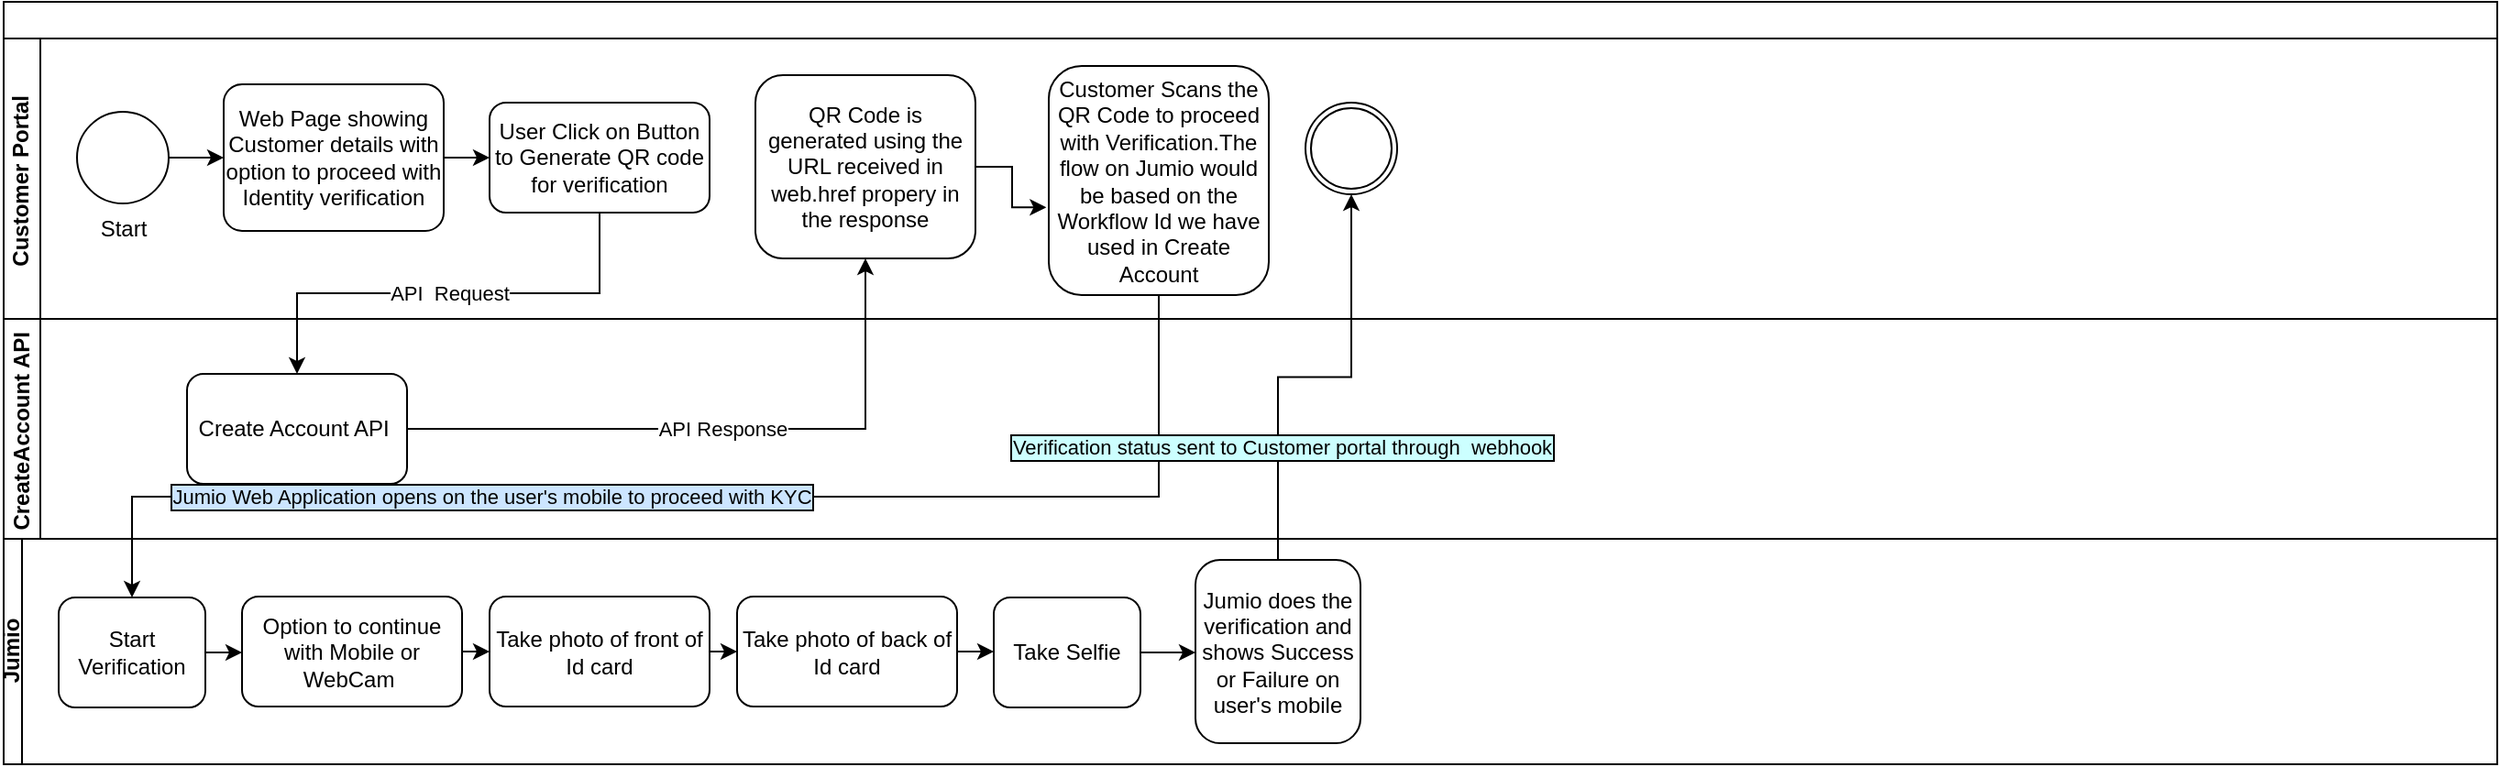 <mxfile version="18.2.0" type="github" pages="2">
  <diagram id="0DOfvKG8S6cneYVyOeUs" name="Page-1">
    <mxGraphModel dx="782" dy="1568" grid="1" gridSize="10" guides="1" tooltips="1" connect="1" arrows="1" fold="1" page="1" pageScale="1" pageWidth="850" pageHeight="1100" math="0" shadow="0">
      <root>
        <mxCell id="0" />
        <mxCell id="1" parent="0" />
        <mxCell id="fhNnG0l1kMqkZGUSGfYO-2" value="" style="swimlane;html=1;childLayout=stackLayout;resizeParent=1;resizeParentMax=0;horizontal=1;startSize=20;horizontalStack=0;" vertex="1" parent="1">
          <mxGeometry x="40" y="-60" width="1360" height="416" as="geometry" />
        </mxCell>
        <mxCell id="fhNnG0l1kMqkZGUSGfYO-3" value="Customer Portal&amp;nbsp;" style="swimlane;html=1;startSize=20;horizontal=0;" vertex="1" parent="fhNnG0l1kMqkZGUSGfYO-2">
          <mxGeometry y="20" width="1360" height="153" as="geometry" />
        </mxCell>
        <mxCell id="fhNnG0l1kMqkZGUSGfYO-18" style="edgeStyle=orthogonalEdgeStyle;rounded=0;orthogonalLoop=1;jettySize=auto;html=1;exitX=1;exitY=0.5;exitDx=0;exitDy=0;exitPerimeter=0;entryX=0;entryY=0.5;entryDx=0;entryDy=0;" edge="1" parent="fhNnG0l1kMqkZGUSGfYO-3" source="fhNnG0l1kMqkZGUSGfYO-9" target="fhNnG0l1kMqkZGUSGfYO-16">
          <mxGeometry relative="1" as="geometry" />
        </mxCell>
        <mxCell id="fhNnG0l1kMqkZGUSGfYO-9" value="Web Page showing Customer details with option to proceed with Identity verification" style="points=[[0.25,0,0],[0.5,0,0],[0.75,0,0],[1,0.25,0],[1,0.5,0],[1,0.75,0],[0.75,1,0],[0.5,1,0],[0.25,1,0],[0,0.75,0],[0,0.5,0],[0,0.25,0]];shape=mxgraph.bpmn.task;whiteSpace=wrap;rectStyle=rounded;size=10;taskMarker=abstract;" vertex="1" parent="fhNnG0l1kMqkZGUSGfYO-3">
          <mxGeometry x="120" y="25" width="120" height="80" as="geometry" />
        </mxCell>
        <mxCell id="fhNnG0l1kMqkZGUSGfYO-17" style="edgeStyle=orthogonalEdgeStyle;rounded=0;orthogonalLoop=1;jettySize=auto;html=1;exitX=1;exitY=0.5;exitDx=0;exitDy=0;exitPerimeter=0;entryX=0;entryY=0.5;entryDx=0;entryDy=0;entryPerimeter=0;" edge="1" parent="fhNnG0l1kMqkZGUSGfYO-3" source="fhNnG0l1kMqkZGUSGfYO-10" target="fhNnG0l1kMqkZGUSGfYO-9">
          <mxGeometry relative="1" as="geometry" />
        </mxCell>
        <mxCell id="fhNnG0l1kMqkZGUSGfYO-10" value="Start" style="points=[[0.145,0.145,0],[0.5,0,0],[0.855,0.145,0],[1,0.5,0],[0.855,0.855,0],[0.5,1,0],[0.145,0.855,0],[0,0.5,0]];shape=mxgraph.bpmn.event;html=1;verticalLabelPosition=bottom;labelBackgroundColor=#ffffff;verticalAlign=top;align=center;perimeter=ellipsePerimeter;outlineConnect=0;aspect=fixed;outline=standard;symbol=general;" vertex="1" parent="fhNnG0l1kMqkZGUSGfYO-3">
          <mxGeometry x="40" y="40" width="50" height="50" as="geometry" />
        </mxCell>
        <mxCell id="fhNnG0l1kMqkZGUSGfYO-16" value="User Click on Button to Generate QR code for verification" style="rounded=1;whiteSpace=wrap;html=1;" vertex="1" parent="fhNnG0l1kMqkZGUSGfYO-3">
          <mxGeometry x="265" y="35" width="120" height="60" as="geometry" />
        </mxCell>
        <mxCell id="fhNnG0l1kMqkZGUSGfYO-25" style="edgeStyle=orthogonalEdgeStyle;rounded=0;orthogonalLoop=1;jettySize=auto;html=1;entryX=-0.011;entryY=0.617;entryDx=0;entryDy=0;entryPerimeter=0;" edge="1" parent="fhNnG0l1kMqkZGUSGfYO-3" source="fhNnG0l1kMqkZGUSGfYO-21" target="fhNnG0l1kMqkZGUSGfYO-24">
          <mxGeometry relative="1" as="geometry" />
        </mxCell>
        <mxCell id="fhNnG0l1kMqkZGUSGfYO-21" value="QR Code is generated using the URL received in web.href propery in the response" style="rounded=1;whiteSpace=wrap;html=1;" vertex="1" parent="fhNnG0l1kMqkZGUSGfYO-3">
          <mxGeometry x="410" y="20" width="120" height="100" as="geometry" />
        </mxCell>
        <mxCell id="fhNnG0l1kMqkZGUSGfYO-24" value="Customer Scans the QR Code to proceed with Verification.The flow on Jumio would be based on the Workflow Id we have used in Create Account" style="rounded=1;whiteSpace=wrap;html=1;" vertex="1" parent="fhNnG0l1kMqkZGUSGfYO-3">
          <mxGeometry x="570" y="15" width="120" height="125" as="geometry" />
        </mxCell>
        <mxCell id="gWAt_un25VGyhn6LpvHq-3" value="" style="points=[[0.145,0.145,0],[0.5,0,0],[0.855,0.145,0],[1,0.5,0],[0.855,0.855,0],[0.5,1,0],[0.145,0.855,0],[0,0.5,0]];shape=mxgraph.bpmn.event;html=1;verticalLabelPosition=bottom;labelBackgroundColor=#ffffff;verticalAlign=top;align=center;perimeter=ellipsePerimeter;outlineConnect=0;aspect=fixed;outline=throwing;symbol=general;" vertex="1" parent="fhNnG0l1kMqkZGUSGfYO-3">
          <mxGeometry x="710" y="35" width="50" height="50" as="geometry" />
        </mxCell>
        <mxCell id="fhNnG0l1kMqkZGUSGfYO-4" value="CreateAccount API&amp;nbsp;" style="swimlane;html=1;startSize=20;horizontal=0;" vertex="1" parent="fhNnG0l1kMqkZGUSGfYO-2">
          <mxGeometry y="173" width="1360" height="120" as="geometry" />
        </mxCell>
        <mxCell id="fhNnG0l1kMqkZGUSGfYO-19" value="Create Account API&amp;nbsp;" style="rounded=1;whiteSpace=wrap;html=1;" vertex="1" parent="fhNnG0l1kMqkZGUSGfYO-4">
          <mxGeometry x="100" y="30" width="120" height="60" as="geometry" />
        </mxCell>
        <mxCell id="fhNnG0l1kMqkZGUSGfYO-20" value="API&amp;nbsp; Request" style="edgeStyle=orthogonalEdgeStyle;rounded=0;orthogonalLoop=1;jettySize=auto;html=1;exitX=0.5;exitY=1;exitDx=0;exitDy=0;entryX=0.5;entryY=0;entryDx=0;entryDy=0;" edge="1" parent="fhNnG0l1kMqkZGUSGfYO-2" source="fhNnG0l1kMqkZGUSGfYO-16" target="fhNnG0l1kMqkZGUSGfYO-19">
          <mxGeometry relative="1" as="geometry" />
        </mxCell>
        <mxCell id="fhNnG0l1kMqkZGUSGfYO-22" value="API Response" style="edgeStyle=orthogonalEdgeStyle;rounded=0;orthogonalLoop=1;jettySize=auto;html=1;exitX=1;exitY=0.5;exitDx=0;exitDy=0;entryX=0.5;entryY=1;entryDx=0;entryDy=0;" edge="1" parent="fhNnG0l1kMqkZGUSGfYO-2" source="fhNnG0l1kMqkZGUSGfYO-19" target="fhNnG0l1kMqkZGUSGfYO-21">
          <mxGeometry relative="1" as="geometry" />
        </mxCell>
        <mxCell id="fhNnG0l1kMqkZGUSGfYO-37" style="edgeStyle=orthogonalEdgeStyle;rounded=0;orthogonalLoop=1;jettySize=auto;html=1;exitX=0.5;exitY=1;exitDx=0;exitDy=0;entryX=0.5;entryY=0;entryDx=0;entryDy=0;" edge="1" parent="fhNnG0l1kMqkZGUSGfYO-2" source="fhNnG0l1kMqkZGUSGfYO-24" target="fhNnG0l1kMqkZGUSGfYO-27">
          <mxGeometry relative="1" as="geometry">
            <mxPoint x="60" y="280" as="targetPoint" />
            <Array as="points">
              <mxPoint x="630" y="270" />
              <mxPoint x="70" y="270" />
            </Array>
          </mxGeometry>
        </mxCell>
        <mxCell id="fhNnG0l1kMqkZGUSGfYO-43" value="Jumio Web Application opens on the user&#39;s mobile to proceed with KYC" style="edgeLabel;html=1;align=center;verticalAlign=middle;resizable=0;points=[];labelBackgroundColor=#CCE5FF;labelBorderColor=default;" vertex="1" connectable="0" parent="fhNnG0l1kMqkZGUSGfYO-37">
          <mxGeometry x="0.308" relative="1" as="geometry">
            <mxPoint as="offset" />
          </mxGeometry>
        </mxCell>
        <mxCell id="fhNnG0l1kMqkZGUSGfYO-5" value="Jumio" style="swimlane;html=1;startSize=10;horizontal=0;" vertex="1" parent="fhNnG0l1kMqkZGUSGfYO-2">
          <mxGeometry y="293" width="1360" height="123" as="geometry">
            <mxRectangle y="293" width="722" height="20" as="alternateBounds" />
          </mxGeometry>
        </mxCell>
        <mxCell id="fhNnG0l1kMqkZGUSGfYO-33" style="edgeStyle=orthogonalEdgeStyle;rounded=0;orthogonalLoop=1;jettySize=auto;html=1;exitX=1;exitY=0.5;exitDx=0;exitDy=0;entryX=0;entryY=0.5;entryDx=0;entryDy=0;" edge="1" parent="fhNnG0l1kMqkZGUSGfYO-5" source="fhNnG0l1kMqkZGUSGfYO-27" target="fhNnG0l1kMqkZGUSGfYO-29">
          <mxGeometry relative="1" as="geometry" />
        </mxCell>
        <mxCell id="fhNnG0l1kMqkZGUSGfYO-27" value="Start Verification" style="rounded=1;whiteSpace=wrap;html=1;" vertex="1" parent="fhNnG0l1kMqkZGUSGfYO-5">
          <mxGeometry x="30" y="32" width="80" height="60" as="geometry" />
        </mxCell>
        <mxCell id="fhNnG0l1kMqkZGUSGfYO-34" style="edgeStyle=orthogonalEdgeStyle;rounded=0;orthogonalLoop=1;jettySize=auto;html=1;exitX=1;exitY=0.5;exitDx=0;exitDy=0;entryX=0;entryY=0.5;entryDx=0;entryDy=0;" edge="1" parent="fhNnG0l1kMqkZGUSGfYO-5" source="fhNnG0l1kMqkZGUSGfYO-29" target="fhNnG0l1kMqkZGUSGfYO-30">
          <mxGeometry relative="1" as="geometry" />
        </mxCell>
        <mxCell id="fhNnG0l1kMqkZGUSGfYO-29" value="Option to continue with Mobile or WebCam&amp;nbsp;" style="rounded=1;whiteSpace=wrap;html=1;" vertex="1" parent="fhNnG0l1kMqkZGUSGfYO-5">
          <mxGeometry x="130" y="31.5" width="120" height="60" as="geometry" />
        </mxCell>
        <mxCell id="fhNnG0l1kMqkZGUSGfYO-35" style="edgeStyle=orthogonalEdgeStyle;rounded=0;orthogonalLoop=1;jettySize=auto;html=1;exitX=1;exitY=0.5;exitDx=0;exitDy=0;entryX=0;entryY=0.5;entryDx=0;entryDy=0;" edge="1" parent="fhNnG0l1kMqkZGUSGfYO-5" source="fhNnG0l1kMqkZGUSGfYO-30" target="fhNnG0l1kMqkZGUSGfYO-31">
          <mxGeometry relative="1" as="geometry" />
        </mxCell>
        <mxCell id="fhNnG0l1kMqkZGUSGfYO-30" value="Take photo of front of Id card" style="rounded=1;whiteSpace=wrap;html=1;" vertex="1" parent="fhNnG0l1kMqkZGUSGfYO-5">
          <mxGeometry x="265" y="31.5" width="120" height="60" as="geometry" />
        </mxCell>
        <mxCell id="fhNnG0l1kMqkZGUSGfYO-36" style="edgeStyle=orthogonalEdgeStyle;rounded=0;orthogonalLoop=1;jettySize=auto;html=1;exitX=1;exitY=0.5;exitDx=0;exitDy=0;entryX=0;entryY=0.5;entryDx=0;entryDy=0;" edge="1" parent="fhNnG0l1kMqkZGUSGfYO-5" source="fhNnG0l1kMqkZGUSGfYO-31" target="fhNnG0l1kMqkZGUSGfYO-32">
          <mxGeometry relative="1" as="geometry" />
        </mxCell>
        <mxCell id="fhNnG0l1kMqkZGUSGfYO-31" value="Take photo of back of Id card" style="rounded=1;whiteSpace=wrap;html=1;" vertex="1" parent="fhNnG0l1kMqkZGUSGfYO-5">
          <mxGeometry x="400" y="31.5" width="120" height="60" as="geometry" />
        </mxCell>
        <mxCell id="fhNnG0l1kMqkZGUSGfYO-32" value="Take Selfie" style="rounded=1;whiteSpace=wrap;html=1;" vertex="1" parent="fhNnG0l1kMqkZGUSGfYO-5">
          <mxGeometry x="540" y="32" width="80" height="60" as="geometry" />
        </mxCell>
        <mxCell id="fhNnG0l1kMqkZGUSGfYO-39" value="Jumio does the verification and shows Success or Failure on user&#39;s mobile" style="rounded=1;whiteSpace=wrap;html=1;" vertex="1" parent="fhNnG0l1kMqkZGUSGfYO-5">
          <mxGeometry x="650" y="11.5" width="90" height="100" as="geometry" />
        </mxCell>
        <mxCell id="fhNnG0l1kMqkZGUSGfYO-42" style="edgeStyle=orthogonalEdgeStyle;rounded=0;orthogonalLoop=1;jettySize=auto;html=1;exitX=1;exitY=0.5;exitDx=0;exitDy=0;entryX=0;entryY=0.5;entryDx=0;entryDy=0;" edge="1" parent="fhNnG0l1kMqkZGUSGfYO-5" source="fhNnG0l1kMqkZGUSGfYO-32" target="fhNnG0l1kMqkZGUSGfYO-39">
          <mxGeometry relative="1" as="geometry">
            <mxPoint x="630" y="62" as="targetPoint" />
          </mxGeometry>
        </mxCell>
        <mxCell id="J_5IZ1ZhDoMUDhB4Jlvp-2" style="edgeStyle=orthogonalEdgeStyle;rounded=0;orthogonalLoop=1;jettySize=auto;html=1;exitX=0.5;exitY=0;exitDx=0;exitDy=0;" edge="1" parent="fhNnG0l1kMqkZGUSGfYO-2" source="fhNnG0l1kMqkZGUSGfYO-39" target="gWAt_un25VGyhn6LpvHq-3">
          <mxGeometry relative="1" as="geometry" />
        </mxCell>
        <mxCell id="J_5IZ1ZhDoMUDhB4Jlvp-3" value="Verification status sent to Customer portal through&amp;nbsp; webhook" style="edgeLabel;html=1;align=center;verticalAlign=middle;resizable=0;points=[];labelBorderColor=default;labelBackgroundColor=#CCFFFF;" vertex="1" connectable="0" parent="J_5IZ1ZhDoMUDhB4Jlvp-2">
          <mxGeometry x="-0.481" y="-2" relative="1" as="geometry">
            <mxPoint as="offset" />
          </mxGeometry>
        </mxCell>
      </root>
    </mxGraphModel>
  </diagram>
  <diagram id="sp5i8iMyeNt0lhRpk66X" name="Page-2">
    <mxGraphModel dx="782" dy="1568" grid="1" gridSize="10" guides="1" tooltips="1" connect="1" arrows="1" fold="1" page="1" pageScale="1" pageWidth="850" pageHeight="1100" math="0" shadow="0">
      <root>
        <mxCell id="0" />
        <mxCell id="1" parent="0" />
        <mxCell id="2KIn8ZoHIwLh7c1z-fwR-1" value="" style="swimlane;html=1;childLayout=stackLayout;resizeParent=1;resizeParentMax=0;horizontal=1;startSize=20;horizontalStack=0;" vertex="1" parent="1">
          <mxGeometry x="40" y="-60" width="770" height="416" as="geometry" />
        </mxCell>
        <mxCell id="2KIn8ZoHIwLh7c1z-fwR-2" value="Customer Portal&amp;nbsp;" style="swimlane;html=1;startSize=20;horizontal=0;" vertex="1" parent="2KIn8ZoHIwLh7c1z-fwR-1">
          <mxGeometry y="20" width="770" height="153" as="geometry" />
        </mxCell>
        <mxCell id="2KIn8ZoHIwLh7c1z-fwR-3" style="edgeStyle=orthogonalEdgeStyle;rounded=0;orthogonalLoop=1;jettySize=auto;html=1;exitX=1;exitY=0.5;exitDx=0;exitDy=0;exitPerimeter=0;entryX=0;entryY=0.5;entryDx=0;entryDy=0;" edge="1" parent="2KIn8ZoHIwLh7c1z-fwR-2" source="2KIn8ZoHIwLh7c1z-fwR-4" target="2KIn8ZoHIwLh7c1z-fwR-7">
          <mxGeometry relative="1" as="geometry" />
        </mxCell>
        <mxCell id="2KIn8ZoHIwLh7c1z-fwR-4" value="Web Page showing Customer details with option to proceed with Identity verification" style="points=[[0.25,0,0],[0.5,0,0],[0.75,0,0],[1,0.25,0],[1,0.5,0],[1,0.75,0],[0.75,1,0],[0.5,1,0],[0.25,1,0],[0,0.75,0],[0,0.5,0],[0,0.25,0]];shape=mxgraph.bpmn.task;whiteSpace=wrap;rectStyle=rounded;size=10;taskMarker=abstract;" vertex="1" parent="2KIn8ZoHIwLh7c1z-fwR-2">
          <mxGeometry x="120" y="25" width="120" height="80" as="geometry" />
        </mxCell>
        <mxCell id="2KIn8ZoHIwLh7c1z-fwR-5" style="edgeStyle=orthogonalEdgeStyle;rounded=0;orthogonalLoop=1;jettySize=auto;html=1;exitX=1;exitY=0.5;exitDx=0;exitDy=0;exitPerimeter=0;entryX=0;entryY=0.5;entryDx=0;entryDy=0;entryPerimeter=0;" edge="1" parent="2KIn8ZoHIwLh7c1z-fwR-2" target="2KIn8ZoHIwLh7c1z-fwR-4">
          <mxGeometry relative="1" as="geometry">
            <mxPoint x="90" y="65" as="sourcePoint" />
          </mxGeometry>
        </mxCell>
        <mxCell id="2KIn8ZoHIwLh7c1z-fwR-7" value="User Click on Button to Generate QR code for verification" style="rounded=1;whiteSpace=wrap;html=1;" vertex="1" parent="2KIn8ZoHIwLh7c1z-fwR-2">
          <mxGeometry x="265" y="35" width="120" height="60" as="geometry" />
        </mxCell>
        <mxCell id="2KIn8ZoHIwLh7c1z-fwR-8" style="edgeStyle=orthogonalEdgeStyle;rounded=0;orthogonalLoop=1;jettySize=auto;html=1;entryX=-0.011;entryY=0.617;entryDx=0;entryDy=0;entryPerimeter=0;" edge="1" parent="2KIn8ZoHIwLh7c1z-fwR-2" source="2KIn8ZoHIwLh7c1z-fwR-9" target="2KIn8ZoHIwLh7c1z-fwR-10">
          <mxGeometry relative="1" as="geometry" />
        </mxCell>
        <mxCell id="2KIn8ZoHIwLh7c1z-fwR-9" value="QR Code is generated using the URL received in web.href propery in the response" style="rounded=1;whiteSpace=wrap;html=1;" vertex="1" parent="2KIn8ZoHIwLh7c1z-fwR-2">
          <mxGeometry x="410" y="20" width="120" height="100" as="geometry" />
        </mxCell>
        <mxCell id="2KIn8ZoHIwLh7c1z-fwR-10" value="Customer Scans the QR Code to proceed with Verification.The flow on Jumio would be based on the Workflow Id we have used in Create Account" style="rounded=1;whiteSpace=wrap;html=1;" vertex="1" parent="2KIn8ZoHIwLh7c1z-fwR-2">
          <mxGeometry x="570" y="15" width="120" height="125" as="geometry" />
        </mxCell>
        <mxCell id="8QJE4KOzDVM08NLugpd7-1" value="Continued" style="points=[[0.145,0.145,0],[0.5,0,0],[0.855,0.145,0],[1,0.5,0],[0.855,0.855,0],[0.5,1,0],[0.145,0.855,0],[0,0.5,0]];shape=mxgraph.bpmn.event;html=1;verticalLabelPosition=bottom;labelBackgroundColor=#ffffff;verticalAlign=top;align=center;perimeter=ellipsePerimeter;outlineConnect=0;aspect=fixed;outline=throwing;symbol=general;" vertex="1" parent="2KIn8ZoHIwLh7c1z-fwR-2">
          <mxGeometry x="40" y="45" width="50" height="50" as="geometry" />
        </mxCell>
        <mxCell id="2KIn8ZoHIwLh7c1z-fwR-11" value="CreateAccount API&amp;nbsp;" style="swimlane;html=1;startSize=20;horizontal=0;" vertex="1" parent="2KIn8ZoHIwLh7c1z-fwR-1">
          <mxGeometry y="173" width="770" height="120" as="geometry" />
        </mxCell>
        <mxCell id="2KIn8ZoHIwLh7c1z-fwR-12" value="Create Account API&amp;nbsp;" style="rounded=1;whiteSpace=wrap;html=1;" vertex="1" parent="2KIn8ZoHIwLh7c1z-fwR-11">
          <mxGeometry x="100" y="30" width="120" height="60" as="geometry" />
        </mxCell>
        <mxCell id="2KIn8ZoHIwLh7c1z-fwR-13" value="API&amp;nbsp; Request" style="edgeStyle=orthogonalEdgeStyle;rounded=0;orthogonalLoop=1;jettySize=auto;html=1;exitX=0.5;exitY=1;exitDx=0;exitDy=0;entryX=0.5;entryY=0;entryDx=0;entryDy=0;" edge="1" parent="2KIn8ZoHIwLh7c1z-fwR-1" source="2KIn8ZoHIwLh7c1z-fwR-7" target="2KIn8ZoHIwLh7c1z-fwR-12">
          <mxGeometry relative="1" as="geometry" />
        </mxCell>
        <mxCell id="2KIn8ZoHIwLh7c1z-fwR-14" value="API Response" style="edgeStyle=orthogonalEdgeStyle;rounded=0;orthogonalLoop=1;jettySize=auto;html=1;exitX=1;exitY=0.5;exitDx=0;exitDy=0;entryX=0.5;entryY=1;entryDx=0;entryDy=0;" edge="1" parent="2KIn8ZoHIwLh7c1z-fwR-1" source="2KIn8ZoHIwLh7c1z-fwR-12" target="2KIn8ZoHIwLh7c1z-fwR-9">
          <mxGeometry relative="1" as="geometry" />
        </mxCell>
        <mxCell id="2KIn8ZoHIwLh7c1z-fwR-15" style="edgeStyle=orthogonalEdgeStyle;rounded=0;orthogonalLoop=1;jettySize=auto;html=1;exitX=0.5;exitY=1;exitDx=0;exitDy=0;entryX=0.5;entryY=0;entryDx=0;entryDy=0;" edge="1" parent="2KIn8ZoHIwLh7c1z-fwR-1" source="2KIn8ZoHIwLh7c1z-fwR-10" target="2KIn8ZoHIwLh7c1z-fwR-19">
          <mxGeometry relative="1" as="geometry">
            <mxPoint x="60" y="280" as="targetPoint" />
            <Array as="points">
              <mxPoint x="630" y="270" />
              <mxPoint x="70" y="270" />
            </Array>
          </mxGeometry>
        </mxCell>
        <mxCell id="2KIn8ZoHIwLh7c1z-fwR-16" value="Jumio Web Application opens on the user&#39;s mobile to proceed with KYC" style="edgeLabel;html=1;align=center;verticalAlign=middle;resizable=0;points=[];" vertex="1" connectable="0" parent="2KIn8ZoHIwLh7c1z-fwR-15">
          <mxGeometry x="0.308" relative="1" as="geometry">
            <mxPoint as="offset" />
          </mxGeometry>
        </mxCell>
        <mxCell id="2KIn8ZoHIwLh7c1z-fwR-17" value="Jumio" style="swimlane;html=1;startSize=10;horizontal=0;" vertex="1" parent="2KIn8ZoHIwLh7c1z-fwR-1">
          <mxGeometry y="293" width="770" height="123" as="geometry">
            <mxRectangle y="293" width="722" height="20" as="alternateBounds" />
          </mxGeometry>
        </mxCell>
        <mxCell id="2KIn8ZoHIwLh7c1z-fwR-18" style="edgeStyle=orthogonalEdgeStyle;rounded=0;orthogonalLoop=1;jettySize=auto;html=1;exitX=1;exitY=0.5;exitDx=0;exitDy=0;entryX=0;entryY=0.5;entryDx=0;entryDy=0;" edge="1" parent="2KIn8ZoHIwLh7c1z-fwR-17" source="2KIn8ZoHIwLh7c1z-fwR-19" target="2KIn8ZoHIwLh7c1z-fwR-21">
          <mxGeometry relative="1" as="geometry" />
        </mxCell>
        <mxCell id="2KIn8ZoHIwLh7c1z-fwR-19" value="Start Verification" style="rounded=1;whiteSpace=wrap;html=1;" vertex="1" parent="2KIn8ZoHIwLh7c1z-fwR-17">
          <mxGeometry x="30" y="32" width="80" height="60" as="geometry" />
        </mxCell>
        <mxCell id="2KIn8ZoHIwLh7c1z-fwR-20" style="edgeStyle=orthogonalEdgeStyle;rounded=0;orthogonalLoop=1;jettySize=auto;html=1;exitX=1;exitY=0.5;exitDx=0;exitDy=0;entryX=0;entryY=0.5;entryDx=0;entryDy=0;" edge="1" parent="2KIn8ZoHIwLh7c1z-fwR-17" source="2KIn8ZoHIwLh7c1z-fwR-21" target="2KIn8ZoHIwLh7c1z-fwR-23">
          <mxGeometry relative="1" as="geometry" />
        </mxCell>
        <mxCell id="2KIn8ZoHIwLh7c1z-fwR-21" value="Option to continue with Mobile or WebCam&amp;nbsp;" style="rounded=1;whiteSpace=wrap;html=1;" vertex="1" parent="2KIn8ZoHIwLh7c1z-fwR-17">
          <mxGeometry x="130" y="31.5" width="120" height="60" as="geometry" />
        </mxCell>
        <mxCell id="2KIn8ZoHIwLh7c1z-fwR-22" style="edgeStyle=orthogonalEdgeStyle;rounded=0;orthogonalLoop=1;jettySize=auto;html=1;exitX=1;exitY=0.5;exitDx=0;exitDy=0;entryX=0;entryY=0.5;entryDx=0;entryDy=0;" edge="1" parent="2KIn8ZoHIwLh7c1z-fwR-17" source="2KIn8ZoHIwLh7c1z-fwR-23" target="2KIn8ZoHIwLh7c1z-fwR-25">
          <mxGeometry relative="1" as="geometry" />
        </mxCell>
        <mxCell id="2KIn8ZoHIwLh7c1z-fwR-23" value="Take photo of front of Id card" style="rounded=1;whiteSpace=wrap;html=1;" vertex="1" parent="2KIn8ZoHIwLh7c1z-fwR-17">
          <mxGeometry x="265" y="31.5" width="120" height="60" as="geometry" />
        </mxCell>
        <mxCell id="2KIn8ZoHIwLh7c1z-fwR-24" style="edgeStyle=orthogonalEdgeStyle;rounded=0;orthogonalLoop=1;jettySize=auto;html=1;exitX=1;exitY=0.5;exitDx=0;exitDy=0;entryX=0;entryY=0.5;entryDx=0;entryDy=0;" edge="1" parent="2KIn8ZoHIwLh7c1z-fwR-17" source="2KIn8ZoHIwLh7c1z-fwR-25" target="2KIn8ZoHIwLh7c1z-fwR-26">
          <mxGeometry relative="1" as="geometry" />
        </mxCell>
        <mxCell id="2KIn8ZoHIwLh7c1z-fwR-25" value="Take photo of back of Id card" style="rounded=1;whiteSpace=wrap;html=1;" vertex="1" parent="2KIn8ZoHIwLh7c1z-fwR-17">
          <mxGeometry x="400" y="31.5" width="120" height="60" as="geometry" />
        </mxCell>
        <mxCell id="2KIn8ZoHIwLh7c1z-fwR-26" value="Take Selfie" style="rounded=1;whiteSpace=wrap;html=1;" vertex="1" parent="2KIn8ZoHIwLh7c1z-fwR-17">
          <mxGeometry x="540" y="32" width="80" height="60" as="geometry" />
        </mxCell>
        <mxCell id="2KIn8ZoHIwLh7c1z-fwR-27" value="Jumio does the verification and shows Success or Failure on user&#39;s mobile" style="rounded=1;whiteSpace=wrap;html=1;" vertex="1" parent="2KIn8ZoHIwLh7c1z-fwR-17">
          <mxGeometry x="650" y="11.5" width="90" height="100" as="geometry" />
        </mxCell>
        <mxCell id="2KIn8ZoHIwLh7c1z-fwR-28" style="edgeStyle=orthogonalEdgeStyle;rounded=0;orthogonalLoop=1;jettySize=auto;html=1;exitX=1;exitY=0.5;exitDx=0;exitDy=0;entryX=0;entryY=0.5;entryDx=0;entryDy=0;" edge="1" parent="2KIn8ZoHIwLh7c1z-fwR-17" source="2KIn8ZoHIwLh7c1z-fwR-26" target="2KIn8ZoHIwLh7c1z-fwR-27">
          <mxGeometry relative="1" as="geometry">
            <mxPoint x="630" y="62" as="targetPoint" />
          </mxGeometry>
        </mxCell>
      </root>
    </mxGraphModel>
  </diagram>
</mxfile>
